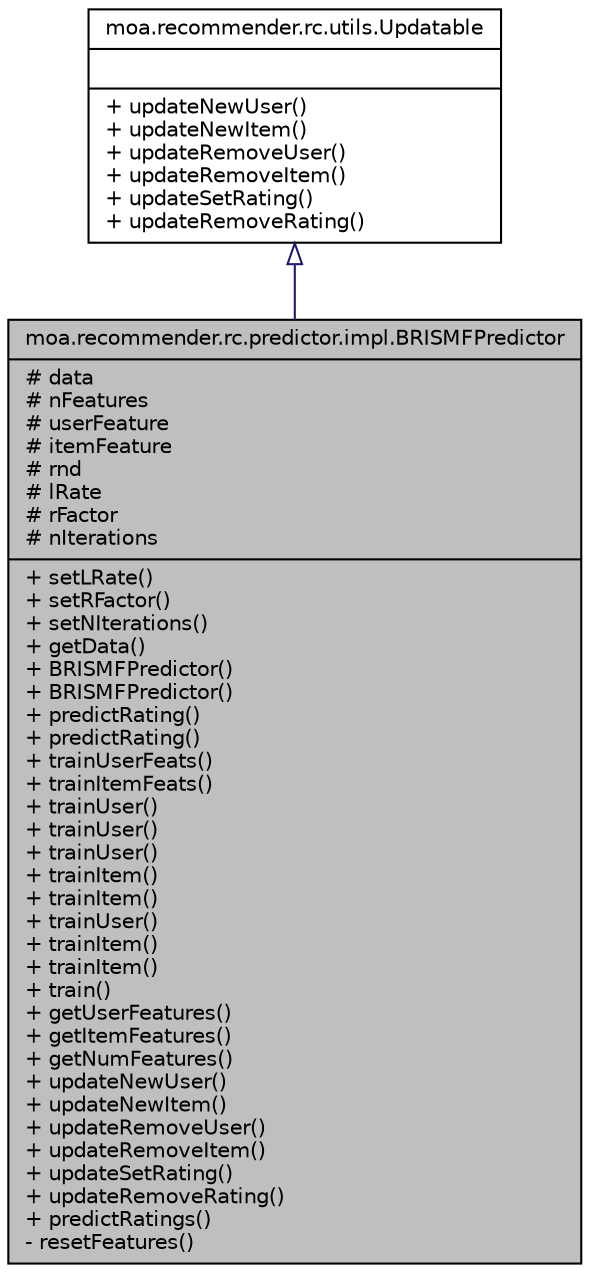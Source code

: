digraph G
{
  edge [fontname="Helvetica",fontsize="10",labelfontname="Helvetica",labelfontsize="10"];
  node [fontname="Helvetica",fontsize="10",shape=record];
  Node1 [label="{moa.recommender.rc.predictor.impl.BRISMFPredictor\n|# data\l# nFeatures\l# userFeature\l# itemFeature\l# rnd\l# lRate\l# rFactor\l# nIterations\l|+ setLRate()\l+ setRFactor()\l+ setNIterations()\l+ getData()\l+ BRISMFPredictor()\l+ BRISMFPredictor()\l+ predictRating()\l+ predictRating()\l+ trainUserFeats()\l+ trainItemFeats()\l+ trainUser()\l+ trainUser()\l+ trainUser()\l+ trainItem()\l+ trainItem()\l+ trainUser()\l+ trainItem()\l+ trainItem()\l+ train()\l+ getUserFeatures()\l+ getItemFeatures()\l+ getNumFeatures()\l+ updateNewUser()\l+ updateNewItem()\l+ updateRemoveUser()\l+ updateRemoveItem()\l+ updateSetRating()\l+ updateRemoveRating()\l+ predictRatings()\l- resetFeatures()\l}",height=0.2,width=0.4,color="black", fillcolor="grey75", style="filled" fontcolor="black"];
  Node2 -> Node1 [dir=back,color="midnightblue",fontsize="10",style="solid",arrowtail="empty",fontname="Helvetica"];
  Node2 [label="{moa.recommender.rc.utils.Updatable\n||+ updateNewUser()\l+ updateNewItem()\l+ updateRemoveUser()\l+ updateRemoveItem()\l+ updateSetRating()\l+ updateRemoveRating()\l}",height=0.2,width=0.4,color="black", fillcolor="white", style="filled",URL="$interfacemoa_1_1recommender_1_1rc_1_1utils_1_1Updatable.html"];
}
